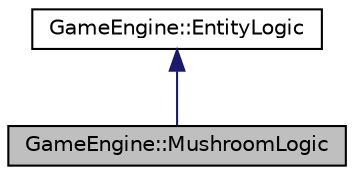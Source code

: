 digraph "GameEngine::MushroomLogic"
{
  edge [fontname="Helvetica",fontsize="10",labelfontname="Helvetica",labelfontsize="10"];
  node [fontname="Helvetica",fontsize="10",shape=record];
  Node2 [label="GameEngine::MushroomLogic",height=0.2,width=0.4,color="black", fillcolor="grey75", style="filled", fontcolor="black"];
  Node3 -> Node2 [dir="back",color="midnightblue",fontsize="10",style="solid",fontname="Helvetica"];
  Node3 [label="GameEngine::EntityLogic",height=0.2,width=0.4,color="black", fillcolor="white", style="filled",URL="$class_game_engine_1_1_entity_logic.html"];
}
